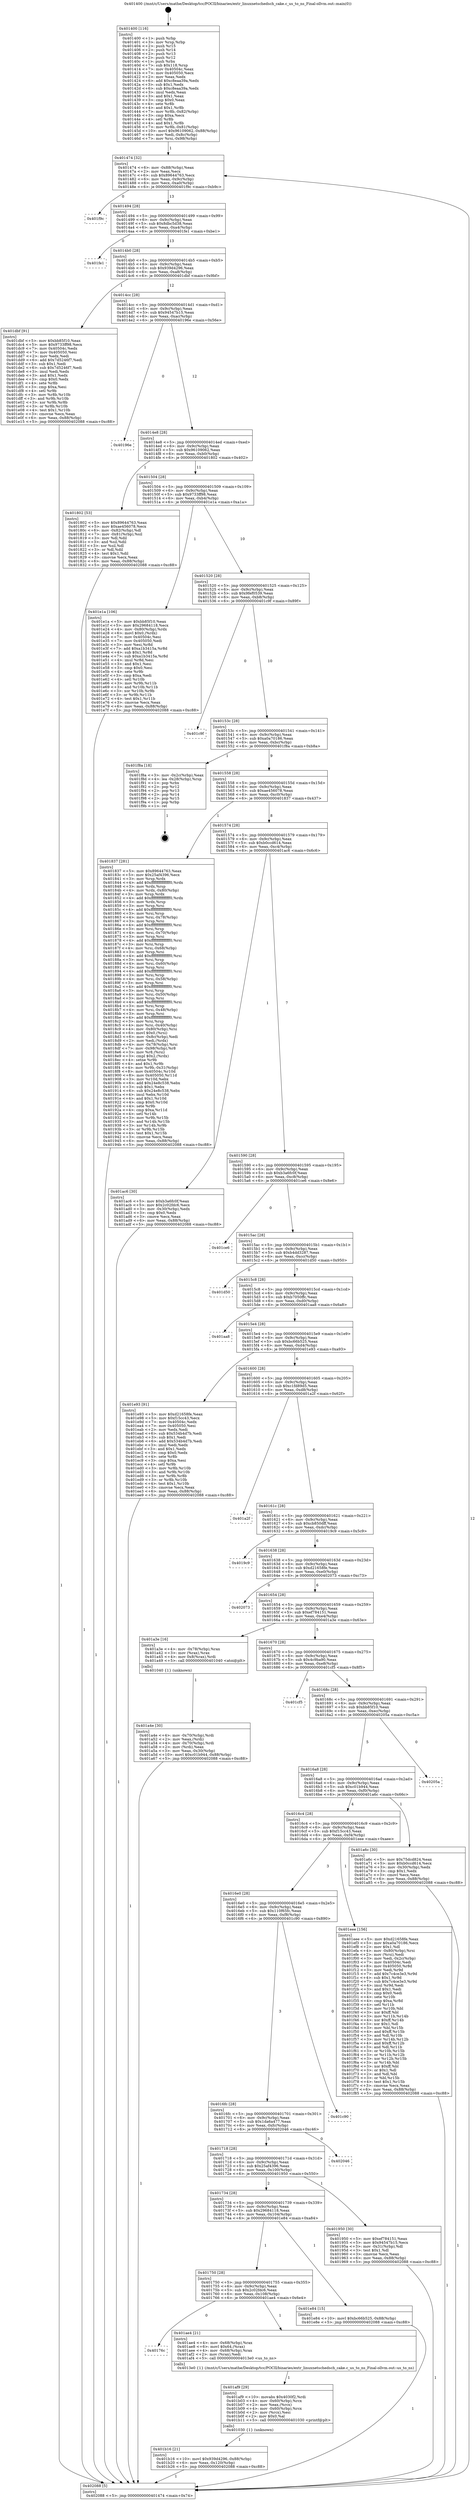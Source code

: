 digraph "0x401400" {
  label = "0x401400 (/mnt/c/Users/mathe/Desktop/tcc/POCII/binaries/extr_linuxnetschedsch_cake.c_us_to_ns_Final-ollvm.out::main(0))"
  labelloc = "t"
  node[shape=record]

  Entry [label="",width=0.3,height=0.3,shape=circle,fillcolor=black,style=filled]
  "0x401474" [label="{
     0x401474 [32]\l
     | [instrs]\l
     &nbsp;&nbsp;0x401474 \<+6\>: mov -0x88(%rbp),%eax\l
     &nbsp;&nbsp;0x40147a \<+2\>: mov %eax,%ecx\l
     &nbsp;&nbsp;0x40147c \<+6\>: sub $0x89644763,%ecx\l
     &nbsp;&nbsp;0x401482 \<+6\>: mov %eax,-0x9c(%rbp)\l
     &nbsp;&nbsp;0x401488 \<+6\>: mov %ecx,-0xa0(%rbp)\l
     &nbsp;&nbsp;0x40148e \<+6\>: je 0000000000401f9c \<main+0xb9c\>\l
  }"]
  "0x401f9c" [label="{
     0x401f9c\l
  }", style=dashed]
  "0x401494" [label="{
     0x401494 [28]\l
     | [instrs]\l
     &nbsp;&nbsp;0x401494 \<+5\>: jmp 0000000000401499 \<main+0x99\>\l
     &nbsp;&nbsp;0x401499 \<+6\>: mov -0x9c(%rbp),%eax\l
     &nbsp;&nbsp;0x40149f \<+5\>: sub $0x8dbc5d38,%eax\l
     &nbsp;&nbsp;0x4014a4 \<+6\>: mov %eax,-0xa4(%rbp)\l
     &nbsp;&nbsp;0x4014aa \<+6\>: je 0000000000401fe1 \<main+0xbe1\>\l
  }"]
  Exit [label="",width=0.3,height=0.3,shape=circle,fillcolor=black,style=filled,peripheries=2]
  "0x401fe1" [label="{
     0x401fe1\l
  }", style=dashed]
  "0x4014b0" [label="{
     0x4014b0 [28]\l
     | [instrs]\l
     &nbsp;&nbsp;0x4014b0 \<+5\>: jmp 00000000004014b5 \<main+0xb5\>\l
     &nbsp;&nbsp;0x4014b5 \<+6\>: mov -0x9c(%rbp),%eax\l
     &nbsp;&nbsp;0x4014bb \<+5\>: sub $0x939d4296,%eax\l
     &nbsp;&nbsp;0x4014c0 \<+6\>: mov %eax,-0xa8(%rbp)\l
     &nbsp;&nbsp;0x4014c6 \<+6\>: je 0000000000401dbf \<main+0x9bf\>\l
  }"]
  "0x401b16" [label="{
     0x401b16 [21]\l
     | [instrs]\l
     &nbsp;&nbsp;0x401b16 \<+10\>: movl $0x939d4296,-0x88(%rbp)\l
     &nbsp;&nbsp;0x401b20 \<+6\>: mov %eax,-0x120(%rbp)\l
     &nbsp;&nbsp;0x401b26 \<+5\>: jmp 0000000000402088 \<main+0xc88\>\l
  }"]
  "0x401dbf" [label="{
     0x401dbf [91]\l
     | [instrs]\l
     &nbsp;&nbsp;0x401dbf \<+5\>: mov $0xbb85f10,%eax\l
     &nbsp;&nbsp;0x401dc4 \<+5\>: mov $0x9733ff98,%ecx\l
     &nbsp;&nbsp;0x401dc9 \<+7\>: mov 0x40504c,%edx\l
     &nbsp;&nbsp;0x401dd0 \<+7\>: mov 0x405050,%esi\l
     &nbsp;&nbsp;0x401dd7 \<+2\>: mov %edx,%edi\l
     &nbsp;&nbsp;0x401dd9 \<+6\>: add $0x7d5246f7,%edi\l
     &nbsp;&nbsp;0x401ddf \<+3\>: sub $0x1,%edi\l
     &nbsp;&nbsp;0x401de2 \<+6\>: sub $0x7d5246f7,%edi\l
     &nbsp;&nbsp;0x401de8 \<+3\>: imul %edi,%edx\l
     &nbsp;&nbsp;0x401deb \<+3\>: and $0x1,%edx\l
     &nbsp;&nbsp;0x401dee \<+3\>: cmp $0x0,%edx\l
     &nbsp;&nbsp;0x401df1 \<+4\>: sete %r8b\l
     &nbsp;&nbsp;0x401df5 \<+3\>: cmp $0xa,%esi\l
     &nbsp;&nbsp;0x401df8 \<+4\>: setl %r9b\l
     &nbsp;&nbsp;0x401dfc \<+3\>: mov %r8b,%r10b\l
     &nbsp;&nbsp;0x401dff \<+3\>: and %r9b,%r10b\l
     &nbsp;&nbsp;0x401e02 \<+3\>: xor %r9b,%r8b\l
     &nbsp;&nbsp;0x401e05 \<+3\>: or %r8b,%r10b\l
     &nbsp;&nbsp;0x401e08 \<+4\>: test $0x1,%r10b\l
     &nbsp;&nbsp;0x401e0c \<+3\>: cmovne %ecx,%eax\l
     &nbsp;&nbsp;0x401e0f \<+6\>: mov %eax,-0x88(%rbp)\l
     &nbsp;&nbsp;0x401e15 \<+5\>: jmp 0000000000402088 \<main+0xc88\>\l
  }"]
  "0x4014cc" [label="{
     0x4014cc [28]\l
     | [instrs]\l
     &nbsp;&nbsp;0x4014cc \<+5\>: jmp 00000000004014d1 \<main+0xd1\>\l
     &nbsp;&nbsp;0x4014d1 \<+6\>: mov -0x9c(%rbp),%eax\l
     &nbsp;&nbsp;0x4014d7 \<+5\>: sub $0x94547b15,%eax\l
     &nbsp;&nbsp;0x4014dc \<+6\>: mov %eax,-0xac(%rbp)\l
     &nbsp;&nbsp;0x4014e2 \<+6\>: je 000000000040196e \<main+0x56e\>\l
  }"]
  "0x401af9" [label="{
     0x401af9 [29]\l
     | [instrs]\l
     &nbsp;&nbsp;0x401af9 \<+10\>: movabs $0x4030f2,%rdi\l
     &nbsp;&nbsp;0x401b03 \<+4\>: mov -0x60(%rbp),%rcx\l
     &nbsp;&nbsp;0x401b07 \<+2\>: mov %eax,(%rcx)\l
     &nbsp;&nbsp;0x401b09 \<+4\>: mov -0x60(%rbp),%rcx\l
     &nbsp;&nbsp;0x401b0d \<+2\>: mov (%rcx),%esi\l
     &nbsp;&nbsp;0x401b0f \<+2\>: mov $0x0,%al\l
     &nbsp;&nbsp;0x401b11 \<+5\>: call 0000000000401030 \<printf@plt\>\l
     | [calls]\l
     &nbsp;&nbsp;0x401030 \{1\} (unknown)\l
  }"]
  "0x40196e" [label="{
     0x40196e\l
  }", style=dashed]
  "0x4014e8" [label="{
     0x4014e8 [28]\l
     | [instrs]\l
     &nbsp;&nbsp;0x4014e8 \<+5\>: jmp 00000000004014ed \<main+0xed\>\l
     &nbsp;&nbsp;0x4014ed \<+6\>: mov -0x9c(%rbp),%eax\l
     &nbsp;&nbsp;0x4014f3 \<+5\>: sub $0x96109062,%eax\l
     &nbsp;&nbsp;0x4014f8 \<+6\>: mov %eax,-0xb0(%rbp)\l
     &nbsp;&nbsp;0x4014fe \<+6\>: je 0000000000401802 \<main+0x402\>\l
  }"]
  "0x40176c" [label="{
     0x40176c\l
  }", style=dashed]
  "0x401802" [label="{
     0x401802 [53]\l
     | [instrs]\l
     &nbsp;&nbsp;0x401802 \<+5\>: mov $0x89644763,%eax\l
     &nbsp;&nbsp;0x401807 \<+5\>: mov $0xae456078,%ecx\l
     &nbsp;&nbsp;0x40180c \<+6\>: mov -0x82(%rbp),%dl\l
     &nbsp;&nbsp;0x401812 \<+7\>: mov -0x81(%rbp),%sil\l
     &nbsp;&nbsp;0x401819 \<+3\>: mov %dl,%dil\l
     &nbsp;&nbsp;0x40181c \<+3\>: and %sil,%dil\l
     &nbsp;&nbsp;0x40181f \<+3\>: xor %sil,%dl\l
     &nbsp;&nbsp;0x401822 \<+3\>: or %dl,%dil\l
     &nbsp;&nbsp;0x401825 \<+4\>: test $0x1,%dil\l
     &nbsp;&nbsp;0x401829 \<+3\>: cmovne %ecx,%eax\l
     &nbsp;&nbsp;0x40182c \<+6\>: mov %eax,-0x88(%rbp)\l
     &nbsp;&nbsp;0x401832 \<+5\>: jmp 0000000000402088 \<main+0xc88\>\l
  }"]
  "0x401504" [label="{
     0x401504 [28]\l
     | [instrs]\l
     &nbsp;&nbsp;0x401504 \<+5\>: jmp 0000000000401509 \<main+0x109\>\l
     &nbsp;&nbsp;0x401509 \<+6\>: mov -0x9c(%rbp),%eax\l
     &nbsp;&nbsp;0x40150f \<+5\>: sub $0x9733ff98,%eax\l
     &nbsp;&nbsp;0x401514 \<+6\>: mov %eax,-0xb4(%rbp)\l
     &nbsp;&nbsp;0x40151a \<+6\>: je 0000000000401e1a \<main+0xa1a\>\l
  }"]
  "0x402088" [label="{
     0x402088 [5]\l
     | [instrs]\l
     &nbsp;&nbsp;0x402088 \<+5\>: jmp 0000000000401474 \<main+0x74\>\l
  }"]
  "0x401400" [label="{
     0x401400 [116]\l
     | [instrs]\l
     &nbsp;&nbsp;0x401400 \<+1\>: push %rbp\l
     &nbsp;&nbsp;0x401401 \<+3\>: mov %rsp,%rbp\l
     &nbsp;&nbsp;0x401404 \<+2\>: push %r15\l
     &nbsp;&nbsp;0x401406 \<+2\>: push %r14\l
     &nbsp;&nbsp;0x401408 \<+2\>: push %r13\l
     &nbsp;&nbsp;0x40140a \<+2\>: push %r12\l
     &nbsp;&nbsp;0x40140c \<+1\>: push %rbx\l
     &nbsp;&nbsp;0x40140d \<+7\>: sub $0x118,%rsp\l
     &nbsp;&nbsp;0x401414 \<+7\>: mov 0x40504c,%eax\l
     &nbsp;&nbsp;0x40141b \<+7\>: mov 0x405050,%ecx\l
     &nbsp;&nbsp;0x401422 \<+2\>: mov %eax,%edx\l
     &nbsp;&nbsp;0x401424 \<+6\>: add $0xc8eaa39a,%edx\l
     &nbsp;&nbsp;0x40142a \<+3\>: sub $0x1,%edx\l
     &nbsp;&nbsp;0x40142d \<+6\>: sub $0xc8eaa39a,%edx\l
     &nbsp;&nbsp;0x401433 \<+3\>: imul %edx,%eax\l
     &nbsp;&nbsp;0x401436 \<+3\>: and $0x1,%eax\l
     &nbsp;&nbsp;0x401439 \<+3\>: cmp $0x0,%eax\l
     &nbsp;&nbsp;0x40143c \<+4\>: sete %r8b\l
     &nbsp;&nbsp;0x401440 \<+4\>: and $0x1,%r8b\l
     &nbsp;&nbsp;0x401444 \<+7\>: mov %r8b,-0x82(%rbp)\l
     &nbsp;&nbsp;0x40144b \<+3\>: cmp $0xa,%ecx\l
     &nbsp;&nbsp;0x40144e \<+4\>: setl %r8b\l
     &nbsp;&nbsp;0x401452 \<+4\>: and $0x1,%r8b\l
     &nbsp;&nbsp;0x401456 \<+7\>: mov %r8b,-0x81(%rbp)\l
     &nbsp;&nbsp;0x40145d \<+10\>: movl $0x96109062,-0x88(%rbp)\l
     &nbsp;&nbsp;0x401467 \<+6\>: mov %edi,-0x8c(%rbp)\l
     &nbsp;&nbsp;0x40146d \<+7\>: mov %rsi,-0x98(%rbp)\l
  }"]
  "0x401ae4" [label="{
     0x401ae4 [21]\l
     | [instrs]\l
     &nbsp;&nbsp;0x401ae4 \<+4\>: mov -0x68(%rbp),%rax\l
     &nbsp;&nbsp;0x401ae8 \<+6\>: movl $0x64,(%rax)\l
     &nbsp;&nbsp;0x401aee \<+4\>: mov -0x68(%rbp),%rax\l
     &nbsp;&nbsp;0x401af2 \<+2\>: mov (%rax),%edi\l
     &nbsp;&nbsp;0x401af4 \<+5\>: call 00000000004013e0 \<us_to_ns\>\l
     | [calls]\l
     &nbsp;&nbsp;0x4013e0 \{1\} (/mnt/c/Users/mathe/Desktop/tcc/POCII/binaries/extr_linuxnetschedsch_cake.c_us_to_ns_Final-ollvm.out::us_to_ns)\l
  }"]
  "0x401e1a" [label="{
     0x401e1a [106]\l
     | [instrs]\l
     &nbsp;&nbsp;0x401e1a \<+5\>: mov $0xbb85f10,%eax\l
     &nbsp;&nbsp;0x401e1f \<+5\>: mov $0x29684118,%ecx\l
     &nbsp;&nbsp;0x401e24 \<+4\>: mov -0x80(%rbp),%rdx\l
     &nbsp;&nbsp;0x401e28 \<+6\>: movl $0x0,(%rdx)\l
     &nbsp;&nbsp;0x401e2e \<+7\>: mov 0x40504c,%esi\l
     &nbsp;&nbsp;0x401e35 \<+7\>: mov 0x405050,%edi\l
     &nbsp;&nbsp;0x401e3c \<+3\>: mov %esi,%r8d\l
     &nbsp;&nbsp;0x401e3f \<+7\>: add $0xa1b3415a,%r8d\l
     &nbsp;&nbsp;0x401e46 \<+4\>: sub $0x1,%r8d\l
     &nbsp;&nbsp;0x401e4a \<+7\>: sub $0xa1b3415a,%r8d\l
     &nbsp;&nbsp;0x401e51 \<+4\>: imul %r8d,%esi\l
     &nbsp;&nbsp;0x401e55 \<+3\>: and $0x1,%esi\l
     &nbsp;&nbsp;0x401e58 \<+3\>: cmp $0x0,%esi\l
     &nbsp;&nbsp;0x401e5b \<+4\>: sete %r9b\l
     &nbsp;&nbsp;0x401e5f \<+3\>: cmp $0xa,%edi\l
     &nbsp;&nbsp;0x401e62 \<+4\>: setl %r10b\l
     &nbsp;&nbsp;0x401e66 \<+3\>: mov %r9b,%r11b\l
     &nbsp;&nbsp;0x401e69 \<+3\>: and %r10b,%r11b\l
     &nbsp;&nbsp;0x401e6c \<+3\>: xor %r10b,%r9b\l
     &nbsp;&nbsp;0x401e6f \<+3\>: or %r9b,%r11b\l
     &nbsp;&nbsp;0x401e72 \<+4\>: test $0x1,%r11b\l
     &nbsp;&nbsp;0x401e76 \<+3\>: cmovne %ecx,%eax\l
     &nbsp;&nbsp;0x401e79 \<+6\>: mov %eax,-0x88(%rbp)\l
     &nbsp;&nbsp;0x401e7f \<+5\>: jmp 0000000000402088 \<main+0xc88\>\l
  }"]
  "0x401520" [label="{
     0x401520 [28]\l
     | [instrs]\l
     &nbsp;&nbsp;0x401520 \<+5\>: jmp 0000000000401525 \<main+0x125\>\l
     &nbsp;&nbsp;0x401525 \<+6\>: mov -0x9c(%rbp),%eax\l
     &nbsp;&nbsp;0x40152b \<+5\>: sub $0x9fef0539,%eax\l
     &nbsp;&nbsp;0x401530 \<+6\>: mov %eax,-0xb8(%rbp)\l
     &nbsp;&nbsp;0x401536 \<+6\>: je 0000000000401c9f \<main+0x89f\>\l
  }"]
  "0x401750" [label="{
     0x401750 [28]\l
     | [instrs]\l
     &nbsp;&nbsp;0x401750 \<+5\>: jmp 0000000000401755 \<main+0x355\>\l
     &nbsp;&nbsp;0x401755 \<+6\>: mov -0x9c(%rbp),%eax\l
     &nbsp;&nbsp;0x40175b \<+5\>: sub $0x2c02fdc6,%eax\l
     &nbsp;&nbsp;0x401760 \<+6\>: mov %eax,-0x108(%rbp)\l
     &nbsp;&nbsp;0x401766 \<+6\>: je 0000000000401ae4 \<main+0x6e4\>\l
  }"]
  "0x401c9f" [label="{
     0x401c9f\l
  }", style=dashed]
  "0x40153c" [label="{
     0x40153c [28]\l
     | [instrs]\l
     &nbsp;&nbsp;0x40153c \<+5\>: jmp 0000000000401541 \<main+0x141\>\l
     &nbsp;&nbsp;0x401541 \<+6\>: mov -0x9c(%rbp),%eax\l
     &nbsp;&nbsp;0x401547 \<+5\>: sub $0xa0a70186,%eax\l
     &nbsp;&nbsp;0x40154c \<+6\>: mov %eax,-0xbc(%rbp)\l
     &nbsp;&nbsp;0x401552 \<+6\>: je 0000000000401f8a \<main+0xb8a\>\l
  }"]
  "0x401e84" [label="{
     0x401e84 [15]\l
     | [instrs]\l
     &nbsp;&nbsp;0x401e84 \<+10\>: movl $0xbc66b525,-0x88(%rbp)\l
     &nbsp;&nbsp;0x401e8e \<+5\>: jmp 0000000000402088 \<main+0xc88\>\l
  }"]
  "0x401f8a" [label="{
     0x401f8a [18]\l
     | [instrs]\l
     &nbsp;&nbsp;0x401f8a \<+3\>: mov -0x2c(%rbp),%eax\l
     &nbsp;&nbsp;0x401f8d \<+4\>: lea -0x28(%rbp),%rsp\l
     &nbsp;&nbsp;0x401f91 \<+1\>: pop %rbx\l
     &nbsp;&nbsp;0x401f92 \<+2\>: pop %r12\l
     &nbsp;&nbsp;0x401f94 \<+2\>: pop %r13\l
     &nbsp;&nbsp;0x401f96 \<+2\>: pop %r14\l
     &nbsp;&nbsp;0x401f98 \<+2\>: pop %r15\l
     &nbsp;&nbsp;0x401f9a \<+1\>: pop %rbp\l
     &nbsp;&nbsp;0x401f9b \<+1\>: ret\l
  }"]
  "0x401558" [label="{
     0x401558 [28]\l
     | [instrs]\l
     &nbsp;&nbsp;0x401558 \<+5\>: jmp 000000000040155d \<main+0x15d\>\l
     &nbsp;&nbsp;0x40155d \<+6\>: mov -0x9c(%rbp),%eax\l
     &nbsp;&nbsp;0x401563 \<+5\>: sub $0xae456078,%eax\l
     &nbsp;&nbsp;0x401568 \<+6\>: mov %eax,-0xc0(%rbp)\l
     &nbsp;&nbsp;0x40156e \<+6\>: je 0000000000401837 \<main+0x437\>\l
  }"]
  "0x401a4e" [label="{
     0x401a4e [30]\l
     | [instrs]\l
     &nbsp;&nbsp;0x401a4e \<+4\>: mov -0x70(%rbp),%rdi\l
     &nbsp;&nbsp;0x401a52 \<+2\>: mov %eax,(%rdi)\l
     &nbsp;&nbsp;0x401a54 \<+4\>: mov -0x70(%rbp),%rdi\l
     &nbsp;&nbsp;0x401a58 \<+2\>: mov (%rdi),%eax\l
     &nbsp;&nbsp;0x401a5a \<+3\>: mov %eax,-0x30(%rbp)\l
     &nbsp;&nbsp;0x401a5d \<+10\>: movl $0xc01b944,-0x88(%rbp)\l
     &nbsp;&nbsp;0x401a67 \<+5\>: jmp 0000000000402088 \<main+0xc88\>\l
  }"]
  "0x401837" [label="{
     0x401837 [281]\l
     | [instrs]\l
     &nbsp;&nbsp;0x401837 \<+5\>: mov $0x89644763,%eax\l
     &nbsp;&nbsp;0x40183c \<+5\>: mov $0x25af4396,%ecx\l
     &nbsp;&nbsp;0x401841 \<+3\>: mov %rsp,%rdx\l
     &nbsp;&nbsp;0x401844 \<+4\>: add $0xfffffffffffffff0,%rdx\l
     &nbsp;&nbsp;0x401848 \<+3\>: mov %rdx,%rsp\l
     &nbsp;&nbsp;0x40184b \<+4\>: mov %rdx,-0x80(%rbp)\l
     &nbsp;&nbsp;0x40184f \<+3\>: mov %rsp,%rdx\l
     &nbsp;&nbsp;0x401852 \<+4\>: add $0xfffffffffffffff0,%rdx\l
     &nbsp;&nbsp;0x401856 \<+3\>: mov %rdx,%rsp\l
     &nbsp;&nbsp;0x401859 \<+3\>: mov %rsp,%rsi\l
     &nbsp;&nbsp;0x40185c \<+4\>: add $0xfffffffffffffff0,%rsi\l
     &nbsp;&nbsp;0x401860 \<+3\>: mov %rsi,%rsp\l
     &nbsp;&nbsp;0x401863 \<+4\>: mov %rsi,-0x78(%rbp)\l
     &nbsp;&nbsp;0x401867 \<+3\>: mov %rsp,%rsi\l
     &nbsp;&nbsp;0x40186a \<+4\>: add $0xfffffffffffffff0,%rsi\l
     &nbsp;&nbsp;0x40186e \<+3\>: mov %rsi,%rsp\l
     &nbsp;&nbsp;0x401871 \<+4\>: mov %rsi,-0x70(%rbp)\l
     &nbsp;&nbsp;0x401875 \<+3\>: mov %rsp,%rsi\l
     &nbsp;&nbsp;0x401878 \<+4\>: add $0xfffffffffffffff0,%rsi\l
     &nbsp;&nbsp;0x40187c \<+3\>: mov %rsi,%rsp\l
     &nbsp;&nbsp;0x40187f \<+4\>: mov %rsi,-0x68(%rbp)\l
     &nbsp;&nbsp;0x401883 \<+3\>: mov %rsp,%rsi\l
     &nbsp;&nbsp;0x401886 \<+4\>: add $0xfffffffffffffff0,%rsi\l
     &nbsp;&nbsp;0x40188a \<+3\>: mov %rsi,%rsp\l
     &nbsp;&nbsp;0x40188d \<+4\>: mov %rsi,-0x60(%rbp)\l
     &nbsp;&nbsp;0x401891 \<+3\>: mov %rsp,%rsi\l
     &nbsp;&nbsp;0x401894 \<+4\>: add $0xfffffffffffffff0,%rsi\l
     &nbsp;&nbsp;0x401898 \<+3\>: mov %rsi,%rsp\l
     &nbsp;&nbsp;0x40189b \<+4\>: mov %rsi,-0x58(%rbp)\l
     &nbsp;&nbsp;0x40189f \<+3\>: mov %rsp,%rsi\l
     &nbsp;&nbsp;0x4018a2 \<+4\>: add $0xfffffffffffffff0,%rsi\l
     &nbsp;&nbsp;0x4018a6 \<+3\>: mov %rsi,%rsp\l
     &nbsp;&nbsp;0x4018a9 \<+4\>: mov %rsi,-0x50(%rbp)\l
     &nbsp;&nbsp;0x4018ad \<+3\>: mov %rsp,%rsi\l
     &nbsp;&nbsp;0x4018b0 \<+4\>: add $0xfffffffffffffff0,%rsi\l
     &nbsp;&nbsp;0x4018b4 \<+3\>: mov %rsi,%rsp\l
     &nbsp;&nbsp;0x4018b7 \<+4\>: mov %rsi,-0x48(%rbp)\l
     &nbsp;&nbsp;0x4018bb \<+3\>: mov %rsp,%rsi\l
     &nbsp;&nbsp;0x4018be \<+4\>: add $0xfffffffffffffff0,%rsi\l
     &nbsp;&nbsp;0x4018c2 \<+3\>: mov %rsi,%rsp\l
     &nbsp;&nbsp;0x4018c5 \<+4\>: mov %rsi,-0x40(%rbp)\l
     &nbsp;&nbsp;0x4018c9 \<+4\>: mov -0x80(%rbp),%rsi\l
     &nbsp;&nbsp;0x4018cd \<+6\>: movl $0x0,(%rsi)\l
     &nbsp;&nbsp;0x4018d3 \<+6\>: mov -0x8c(%rbp),%edi\l
     &nbsp;&nbsp;0x4018d9 \<+2\>: mov %edi,(%rdx)\l
     &nbsp;&nbsp;0x4018db \<+4\>: mov -0x78(%rbp),%rsi\l
     &nbsp;&nbsp;0x4018df \<+7\>: mov -0x98(%rbp),%r8\l
     &nbsp;&nbsp;0x4018e6 \<+3\>: mov %r8,(%rsi)\l
     &nbsp;&nbsp;0x4018e9 \<+3\>: cmpl $0x2,(%rdx)\l
     &nbsp;&nbsp;0x4018ec \<+4\>: setne %r9b\l
     &nbsp;&nbsp;0x4018f0 \<+4\>: and $0x1,%r9b\l
     &nbsp;&nbsp;0x4018f4 \<+4\>: mov %r9b,-0x31(%rbp)\l
     &nbsp;&nbsp;0x4018f8 \<+8\>: mov 0x40504c,%r10d\l
     &nbsp;&nbsp;0x401900 \<+8\>: mov 0x405050,%r11d\l
     &nbsp;&nbsp;0x401908 \<+3\>: mov %r10d,%ebx\l
     &nbsp;&nbsp;0x40190b \<+6\>: add $0x24e8c538,%ebx\l
     &nbsp;&nbsp;0x401911 \<+3\>: sub $0x1,%ebx\l
     &nbsp;&nbsp;0x401914 \<+6\>: sub $0x24e8c538,%ebx\l
     &nbsp;&nbsp;0x40191a \<+4\>: imul %ebx,%r10d\l
     &nbsp;&nbsp;0x40191e \<+4\>: and $0x1,%r10d\l
     &nbsp;&nbsp;0x401922 \<+4\>: cmp $0x0,%r10d\l
     &nbsp;&nbsp;0x401926 \<+4\>: sete %r9b\l
     &nbsp;&nbsp;0x40192a \<+4\>: cmp $0xa,%r11d\l
     &nbsp;&nbsp;0x40192e \<+4\>: setl %r14b\l
     &nbsp;&nbsp;0x401932 \<+3\>: mov %r9b,%r15b\l
     &nbsp;&nbsp;0x401935 \<+3\>: and %r14b,%r15b\l
     &nbsp;&nbsp;0x401938 \<+3\>: xor %r14b,%r9b\l
     &nbsp;&nbsp;0x40193b \<+3\>: or %r9b,%r15b\l
     &nbsp;&nbsp;0x40193e \<+4\>: test $0x1,%r15b\l
     &nbsp;&nbsp;0x401942 \<+3\>: cmovne %ecx,%eax\l
     &nbsp;&nbsp;0x401945 \<+6\>: mov %eax,-0x88(%rbp)\l
     &nbsp;&nbsp;0x40194b \<+5\>: jmp 0000000000402088 \<main+0xc88\>\l
  }"]
  "0x401574" [label="{
     0x401574 [28]\l
     | [instrs]\l
     &nbsp;&nbsp;0x401574 \<+5\>: jmp 0000000000401579 \<main+0x179\>\l
     &nbsp;&nbsp;0x401579 \<+6\>: mov -0x9c(%rbp),%eax\l
     &nbsp;&nbsp;0x40157f \<+5\>: sub $0xb0ccd614,%eax\l
     &nbsp;&nbsp;0x401584 \<+6\>: mov %eax,-0xc4(%rbp)\l
     &nbsp;&nbsp;0x40158a \<+6\>: je 0000000000401ac6 \<main+0x6c6\>\l
  }"]
  "0x401734" [label="{
     0x401734 [28]\l
     | [instrs]\l
     &nbsp;&nbsp;0x401734 \<+5\>: jmp 0000000000401739 \<main+0x339\>\l
     &nbsp;&nbsp;0x401739 \<+6\>: mov -0x9c(%rbp),%eax\l
     &nbsp;&nbsp;0x40173f \<+5\>: sub $0x29684118,%eax\l
     &nbsp;&nbsp;0x401744 \<+6\>: mov %eax,-0x104(%rbp)\l
     &nbsp;&nbsp;0x40174a \<+6\>: je 0000000000401e84 \<main+0xa84\>\l
  }"]
  "0x401950" [label="{
     0x401950 [30]\l
     | [instrs]\l
     &nbsp;&nbsp;0x401950 \<+5\>: mov $0xef784151,%eax\l
     &nbsp;&nbsp;0x401955 \<+5\>: mov $0x94547b15,%ecx\l
     &nbsp;&nbsp;0x40195a \<+3\>: mov -0x31(%rbp),%dl\l
     &nbsp;&nbsp;0x40195d \<+3\>: test $0x1,%dl\l
     &nbsp;&nbsp;0x401960 \<+3\>: cmovne %ecx,%eax\l
     &nbsp;&nbsp;0x401963 \<+6\>: mov %eax,-0x88(%rbp)\l
     &nbsp;&nbsp;0x401969 \<+5\>: jmp 0000000000402088 \<main+0xc88\>\l
  }"]
  "0x401ac6" [label="{
     0x401ac6 [30]\l
     | [instrs]\l
     &nbsp;&nbsp;0x401ac6 \<+5\>: mov $0xb3a6fc0f,%eax\l
     &nbsp;&nbsp;0x401acb \<+5\>: mov $0x2c02fdc6,%ecx\l
     &nbsp;&nbsp;0x401ad0 \<+3\>: mov -0x30(%rbp),%edx\l
     &nbsp;&nbsp;0x401ad3 \<+3\>: cmp $0x0,%edx\l
     &nbsp;&nbsp;0x401ad6 \<+3\>: cmove %ecx,%eax\l
     &nbsp;&nbsp;0x401ad9 \<+6\>: mov %eax,-0x88(%rbp)\l
     &nbsp;&nbsp;0x401adf \<+5\>: jmp 0000000000402088 \<main+0xc88\>\l
  }"]
  "0x401590" [label="{
     0x401590 [28]\l
     | [instrs]\l
     &nbsp;&nbsp;0x401590 \<+5\>: jmp 0000000000401595 \<main+0x195\>\l
     &nbsp;&nbsp;0x401595 \<+6\>: mov -0x9c(%rbp),%eax\l
     &nbsp;&nbsp;0x40159b \<+5\>: sub $0xb3a6fc0f,%eax\l
     &nbsp;&nbsp;0x4015a0 \<+6\>: mov %eax,-0xc8(%rbp)\l
     &nbsp;&nbsp;0x4015a6 \<+6\>: je 0000000000401ce6 \<main+0x8e6\>\l
  }"]
  "0x401718" [label="{
     0x401718 [28]\l
     | [instrs]\l
     &nbsp;&nbsp;0x401718 \<+5\>: jmp 000000000040171d \<main+0x31d\>\l
     &nbsp;&nbsp;0x40171d \<+6\>: mov -0x9c(%rbp),%eax\l
     &nbsp;&nbsp;0x401723 \<+5\>: sub $0x25af4396,%eax\l
     &nbsp;&nbsp;0x401728 \<+6\>: mov %eax,-0x100(%rbp)\l
     &nbsp;&nbsp;0x40172e \<+6\>: je 0000000000401950 \<main+0x550\>\l
  }"]
  "0x401ce6" [label="{
     0x401ce6\l
  }", style=dashed]
  "0x4015ac" [label="{
     0x4015ac [28]\l
     | [instrs]\l
     &nbsp;&nbsp;0x4015ac \<+5\>: jmp 00000000004015b1 \<main+0x1b1\>\l
     &nbsp;&nbsp;0x4015b1 \<+6\>: mov -0x9c(%rbp),%eax\l
     &nbsp;&nbsp;0x4015b7 \<+5\>: sub $0xb4dd3287,%eax\l
     &nbsp;&nbsp;0x4015bc \<+6\>: mov %eax,-0xcc(%rbp)\l
     &nbsp;&nbsp;0x4015c2 \<+6\>: je 0000000000401d50 \<main+0x950\>\l
  }"]
  "0x402046" [label="{
     0x402046\l
  }", style=dashed]
  "0x401d50" [label="{
     0x401d50\l
  }", style=dashed]
  "0x4015c8" [label="{
     0x4015c8 [28]\l
     | [instrs]\l
     &nbsp;&nbsp;0x4015c8 \<+5\>: jmp 00000000004015cd \<main+0x1cd\>\l
     &nbsp;&nbsp;0x4015cd \<+6\>: mov -0x9c(%rbp),%eax\l
     &nbsp;&nbsp;0x4015d3 \<+5\>: sub $0xb7050ffc,%eax\l
     &nbsp;&nbsp;0x4015d8 \<+6\>: mov %eax,-0xd0(%rbp)\l
     &nbsp;&nbsp;0x4015de \<+6\>: je 0000000000401aa8 \<main+0x6a8\>\l
  }"]
  "0x4016fc" [label="{
     0x4016fc [28]\l
     | [instrs]\l
     &nbsp;&nbsp;0x4016fc \<+5\>: jmp 0000000000401701 \<main+0x301\>\l
     &nbsp;&nbsp;0x401701 \<+6\>: mov -0x9c(%rbp),%eax\l
     &nbsp;&nbsp;0x401707 \<+5\>: sub $0x1da6a477,%eax\l
     &nbsp;&nbsp;0x40170c \<+6\>: mov %eax,-0xfc(%rbp)\l
     &nbsp;&nbsp;0x401712 \<+6\>: je 0000000000402046 \<main+0xc46\>\l
  }"]
  "0x401aa8" [label="{
     0x401aa8\l
  }", style=dashed]
  "0x4015e4" [label="{
     0x4015e4 [28]\l
     | [instrs]\l
     &nbsp;&nbsp;0x4015e4 \<+5\>: jmp 00000000004015e9 \<main+0x1e9\>\l
     &nbsp;&nbsp;0x4015e9 \<+6\>: mov -0x9c(%rbp),%eax\l
     &nbsp;&nbsp;0x4015ef \<+5\>: sub $0xbc66b525,%eax\l
     &nbsp;&nbsp;0x4015f4 \<+6\>: mov %eax,-0xd4(%rbp)\l
     &nbsp;&nbsp;0x4015fa \<+6\>: je 0000000000401e93 \<main+0xa93\>\l
  }"]
  "0x401c90" [label="{
     0x401c90\l
  }", style=dashed]
  "0x401e93" [label="{
     0x401e93 [91]\l
     | [instrs]\l
     &nbsp;&nbsp;0x401e93 \<+5\>: mov $0xd21658fe,%eax\l
     &nbsp;&nbsp;0x401e98 \<+5\>: mov $0xf15cc43,%ecx\l
     &nbsp;&nbsp;0x401e9d \<+7\>: mov 0x40504c,%edx\l
     &nbsp;&nbsp;0x401ea4 \<+7\>: mov 0x405050,%esi\l
     &nbsp;&nbsp;0x401eab \<+2\>: mov %edx,%edi\l
     &nbsp;&nbsp;0x401ead \<+6\>: sub $0x534b4d7b,%edi\l
     &nbsp;&nbsp;0x401eb3 \<+3\>: sub $0x1,%edi\l
     &nbsp;&nbsp;0x401eb6 \<+6\>: add $0x534b4d7b,%edi\l
     &nbsp;&nbsp;0x401ebc \<+3\>: imul %edi,%edx\l
     &nbsp;&nbsp;0x401ebf \<+3\>: and $0x1,%edx\l
     &nbsp;&nbsp;0x401ec2 \<+3\>: cmp $0x0,%edx\l
     &nbsp;&nbsp;0x401ec5 \<+4\>: sete %r8b\l
     &nbsp;&nbsp;0x401ec9 \<+3\>: cmp $0xa,%esi\l
     &nbsp;&nbsp;0x401ecc \<+4\>: setl %r9b\l
     &nbsp;&nbsp;0x401ed0 \<+3\>: mov %r8b,%r10b\l
     &nbsp;&nbsp;0x401ed3 \<+3\>: and %r9b,%r10b\l
     &nbsp;&nbsp;0x401ed6 \<+3\>: xor %r9b,%r8b\l
     &nbsp;&nbsp;0x401ed9 \<+3\>: or %r8b,%r10b\l
     &nbsp;&nbsp;0x401edc \<+4\>: test $0x1,%r10b\l
     &nbsp;&nbsp;0x401ee0 \<+3\>: cmovne %ecx,%eax\l
     &nbsp;&nbsp;0x401ee3 \<+6\>: mov %eax,-0x88(%rbp)\l
     &nbsp;&nbsp;0x401ee9 \<+5\>: jmp 0000000000402088 \<main+0xc88\>\l
  }"]
  "0x401600" [label="{
     0x401600 [28]\l
     | [instrs]\l
     &nbsp;&nbsp;0x401600 \<+5\>: jmp 0000000000401605 \<main+0x205\>\l
     &nbsp;&nbsp;0x401605 \<+6\>: mov -0x9c(%rbp),%eax\l
     &nbsp;&nbsp;0x40160b \<+5\>: sub $0xc1fd89d5,%eax\l
     &nbsp;&nbsp;0x401610 \<+6\>: mov %eax,-0xd8(%rbp)\l
     &nbsp;&nbsp;0x401616 \<+6\>: je 0000000000401a2f \<main+0x62f\>\l
  }"]
  "0x4016e0" [label="{
     0x4016e0 [28]\l
     | [instrs]\l
     &nbsp;&nbsp;0x4016e0 \<+5\>: jmp 00000000004016e5 \<main+0x2e5\>\l
     &nbsp;&nbsp;0x4016e5 \<+6\>: mov -0x9c(%rbp),%eax\l
     &nbsp;&nbsp;0x4016eb \<+5\>: sub $0x110f65fc,%eax\l
     &nbsp;&nbsp;0x4016f0 \<+6\>: mov %eax,-0xf8(%rbp)\l
     &nbsp;&nbsp;0x4016f6 \<+6\>: je 0000000000401c90 \<main+0x890\>\l
  }"]
  "0x401a2f" [label="{
     0x401a2f\l
  }", style=dashed]
  "0x40161c" [label="{
     0x40161c [28]\l
     | [instrs]\l
     &nbsp;&nbsp;0x40161c \<+5\>: jmp 0000000000401621 \<main+0x221\>\l
     &nbsp;&nbsp;0x401621 \<+6\>: mov -0x9c(%rbp),%eax\l
     &nbsp;&nbsp;0x401627 \<+5\>: sub $0xcb850dff,%eax\l
     &nbsp;&nbsp;0x40162c \<+6\>: mov %eax,-0xdc(%rbp)\l
     &nbsp;&nbsp;0x401632 \<+6\>: je 00000000004019c9 \<main+0x5c9\>\l
  }"]
  "0x401eee" [label="{
     0x401eee [156]\l
     | [instrs]\l
     &nbsp;&nbsp;0x401eee \<+5\>: mov $0xd21658fe,%eax\l
     &nbsp;&nbsp;0x401ef3 \<+5\>: mov $0xa0a70186,%ecx\l
     &nbsp;&nbsp;0x401ef8 \<+2\>: mov $0x1,%dl\l
     &nbsp;&nbsp;0x401efa \<+4\>: mov -0x80(%rbp),%rsi\l
     &nbsp;&nbsp;0x401efe \<+2\>: mov (%rsi),%edi\l
     &nbsp;&nbsp;0x401f00 \<+3\>: mov %edi,-0x2c(%rbp)\l
     &nbsp;&nbsp;0x401f03 \<+7\>: mov 0x40504c,%edi\l
     &nbsp;&nbsp;0x401f0a \<+8\>: mov 0x405050,%r8d\l
     &nbsp;&nbsp;0x401f12 \<+3\>: mov %edi,%r9d\l
     &nbsp;&nbsp;0x401f15 \<+7\>: add $0x7c4ce3e3,%r9d\l
     &nbsp;&nbsp;0x401f1c \<+4\>: sub $0x1,%r9d\l
     &nbsp;&nbsp;0x401f20 \<+7\>: sub $0x7c4ce3e3,%r9d\l
     &nbsp;&nbsp;0x401f27 \<+4\>: imul %r9d,%edi\l
     &nbsp;&nbsp;0x401f2b \<+3\>: and $0x1,%edi\l
     &nbsp;&nbsp;0x401f2e \<+3\>: cmp $0x0,%edi\l
     &nbsp;&nbsp;0x401f31 \<+4\>: sete %r10b\l
     &nbsp;&nbsp;0x401f35 \<+4\>: cmp $0xa,%r8d\l
     &nbsp;&nbsp;0x401f39 \<+4\>: setl %r11b\l
     &nbsp;&nbsp;0x401f3d \<+3\>: mov %r10b,%bl\l
     &nbsp;&nbsp;0x401f40 \<+3\>: xor $0xff,%bl\l
     &nbsp;&nbsp;0x401f43 \<+3\>: mov %r11b,%r14b\l
     &nbsp;&nbsp;0x401f46 \<+4\>: xor $0xff,%r14b\l
     &nbsp;&nbsp;0x401f4a \<+3\>: xor $0x1,%dl\l
     &nbsp;&nbsp;0x401f4d \<+3\>: mov %bl,%r15b\l
     &nbsp;&nbsp;0x401f50 \<+4\>: and $0xff,%r15b\l
     &nbsp;&nbsp;0x401f54 \<+3\>: and %dl,%r10b\l
     &nbsp;&nbsp;0x401f57 \<+3\>: mov %r14b,%r12b\l
     &nbsp;&nbsp;0x401f5a \<+4\>: and $0xff,%r12b\l
     &nbsp;&nbsp;0x401f5e \<+3\>: and %dl,%r11b\l
     &nbsp;&nbsp;0x401f61 \<+3\>: or %r10b,%r15b\l
     &nbsp;&nbsp;0x401f64 \<+3\>: or %r11b,%r12b\l
     &nbsp;&nbsp;0x401f67 \<+3\>: xor %r12b,%r15b\l
     &nbsp;&nbsp;0x401f6a \<+3\>: or %r14b,%bl\l
     &nbsp;&nbsp;0x401f6d \<+3\>: xor $0xff,%bl\l
     &nbsp;&nbsp;0x401f70 \<+3\>: or $0x1,%dl\l
     &nbsp;&nbsp;0x401f73 \<+2\>: and %dl,%bl\l
     &nbsp;&nbsp;0x401f75 \<+3\>: or %bl,%r15b\l
     &nbsp;&nbsp;0x401f78 \<+4\>: test $0x1,%r15b\l
     &nbsp;&nbsp;0x401f7c \<+3\>: cmovne %ecx,%eax\l
     &nbsp;&nbsp;0x401f7f \<+6\>: mov %eax,-0x88(%rbp)\l
     &nbsp;&nbsp;0x401f85 \<+5\>: jmp 0000000000402088 \<main+0xc88\>\l
  }"]
  "0x4019c9" [label="{
     0x4019c9\l
  }", style=dashed]
  "0x401638" [label="{
     0x401638 [28]\l
     | [instrs]\l
     &nbsp;&nbsp;0x401638 \<+5\>: jmp 000000000040163d \<main+0x23d\>\l
     &nbsp;&nbsp;0x40163d \<+6\>: mov -0x9c(%rbp),%eax\l
     &nbsp;&nbsp;0x401643 \<+5\>: sub $0xd21658fe,%eax\l
     &nbsp;&nbsp;0x401648 \<+6\>: mov %eax,-0xe0(%rbp)\l
     &nbsp;&nbsp;0x40164e \<+6\>: je 0000000000402073 \<main+0xc73\>\l
  }"]
  "0x4016c4" [label="{
     0x4016c4 [28]\l
     | [instrs]\l
     &nbsp;&nbsp;0x4016c4 \<+5\>: jmp 00000000004016c9 \<main+0x2c9\>\l
     &nbsp;&nbsp;0x4016c9 \<+6\>: mov -0x9c(%rbp),%eax\l
     &nbsp;&nbsp;0x4016cf \<+5\>: sub $0xf15cc43,%eax\l
     &nbsp;&nbsp;0x4016d4 \<+6\>: mov %eax,-0xf4(%rbp)\l
     &nbsp;&nbsp;0x4016da \<+6\>: je 0000000000401eee \<main+0xaee\>\l
  }"]
  "0x402073" [label="{
     0x402073\l
  }", style=dashed]
  "0x401654" [label="{
     0x401654 [28]\l
     | [instrs]\l
     &nbsp;&nbsp;0x401654 \<+5\>: jmp 0000000000401659 \<main+0x259\>\l
     &nbsp;&nbsp;0x401659 \<+6\>: mov -0x9c(%rbp),%eax\l
     &nbsp;&nbsp;0x40165f \<+5\>: sub $0xef784151,%eax\l
     &nbsp;&nbsp;0x401664 \<+6\>: mov %eax,-0xe4(%rbp)\l
     &nbsp;&nbsp;0x40166a \<+6\>: je 0000000000401a3e \<main+0x63e\>\l
  }"]
  "0x401a6c" [label="{
     0x401a6c [30]\l
     | [instrs]\l
     &nbsp;&nbsp;0x401a6c \<+5\>: mov $0x75dcd824,%eax\l
     &nbsp;&nbsp;0x401a71 \<+5\>: mov $0xb0ccd614,%ecx\l
     &nbsp;&nbsp;0x401a76 \<+3\>: mov -0x30(%rbp),%edx\l
     &nbsp;&nbsp;0x401a79 \<+3\>: cmp $0x1,%edx\l
     &nbsp;&nbsp;0x401a7c \<+3\>: cmovl %ecx,%eax\l
     &nbsp;&nbsp;0x401a7f \<+6\>: mov %eax,-0x88(%rbp)\l
     &nbsp;&nbsp;0x401a85 \<+5\>: jmp 0000000000402088 \<main+0xc88\>\l
  }"]
  "0x401a3e" [label="{
     0x401a3e [16]\l
     | [instrs]\l
     &nbsp;&nbsp;0x401a3e \<+4\>: mov -0x78(%rbp),%rax\l
     &nbsp;&nbsp;0x401a42 \<+3\>: mov (%rax),%rax\l
     &nbsp;&nbsp;0x401a45 \<+4\>: mov 0x8(%rax),%rdi\l
     &nbsp;&nbsp;0x401a49 \<+5\>: call 0000000000401040 \<atoi@plt\>\l
     | [calls]\l
     &nbsp;&nbsp;0x401040 \{1\} (unknown)\l
  }"]
  "0x401670" [label="{
     0x401670 [28]\l
     | [instrs]\l
     &nbsp;&nbsp;0x401670 \<+5\>: jmp 0000000000401675 \<main+0x275\>\l
     &nbsp;&nbsp;0x401675 \<+6\>: mov -0x9c(%rbp),%eax\l
     &nbsp;&nbsp;0x40167b \<+5\>: sub $0x4c9ba90,%eax\l
     &nbsp;&nbsp;0x401680 \<+6\>: mov %eax,-0xe8(%rbp)\l
     &nbsp;&nbsp;0x401686 \<+6\>: je 0000000000401cf5 \<main+0x8f5\>\l
  }"]
  "0x4016a8" [label="{
     0x4016a8 [28]\l
     | [instrs]\l
     &nbsp;&nbsp;0x4016a8 \<+5\>: jmp 00000000004016ad \<main+0x2ad\>\l
     &nbsp;&nbsp;0x4016ad \<+6\>: mov -0x9c(%rbp),%eax\l
     &nbsp;&nbsp;0x4016b3 \<+5\>: sub $0xc01b944,%eax\l
     &nbsp;&nbsp;0x4016b8 \<+6\>: mov %eax,-0xf0(%rbp)\l
     &nbsp;&nbsp;0x4016be \<+6\>: je 0000000000401a6c \<main+0x66c\>\l
  }"]
  "0x401cf5" [label="{
     0x401cf5\l
  }", style=dashed]
  "0x40168c" [label="{
     0x40168c [28]\l
     | [instrs]\l
     &nbsp;&nbsp;0x40168c \<+5\>: jmp 0000000000401691 \<main+0x291\>\l
     &nbsp;&nbsp;0x401691 \<+6\>: mov -0x9c(%rbp),%eax\l
     &nbsp;&nbsp;0x401697 \<+5\>: sub $0xbb85f10,%eax\l
     &nbsp;&nbsp;0x40169c \<+6\>: mov %eax,-0xec(%rbp)\l
     &nbsp;&nbsp;0x4016a2 \<+6\>: je 000000000040205a \<main+0xc5a\>\l
  }"]
  "0x40205a" [label="{
     0x40205a\l
  }", style=dashed]
  Entry -> "0x401400" [label=" 1"]
  "0x401474" -> "0x401f9c" [label=" 0"]
  "0x401474" -> "0x401494" [label=" 13"]
  "0x401f8a" -> Exit [label=" 1"]
  "0x401494" -> "0x401fe1" [label=" 0"]
  "0x401494" -> "0x4014b0" [label=" 13"]
  "0x401eee" -> "0x402088" [label=" 1"]
  "0x4014b0" -> "0x401dbf" [label=" 1"]
  "0x4014b0" -> "0x4014cc" [label=" 12"]
  "0x401e93" -> "0x402088" [label=" 1"]
  "0x4014cc" -> "0x40196e" [label=" 0"]
  "0x4014cc" -> "0x4014e8" [label=" 12"]
  "0x401e84" -> "0x402088" [label=" 1"]
  "0x4014e8" -> "0x401802" [label=" 1"]
  "0x4014e8" -> "0x401504" [label=" 11"]
  "0x401802" -> "0x402088" [label=" 1"]
  "0x401400" -> "0x401474" [label=" 1"]
  "0x402088" -> "0x401474" [label=" 12"]
  "0x401e1a" -> "0x402088" [label=" 1"]
  "0x401504" -> "0x401e1a" [label=" 1"]
  "0x401504" -> "0x401520" [label=" 10"]
  "0x401dbf" -> "0x402088" [label=" 1"]
  "0x401520" -> "0x401c9f" [label=" 0"]
  "0x401520" -> "0x40153c" [label=" 10"]
  "0x401af9" -> "0x401b16" [label=" 1"]
  "0x40153c" -> "0x401f8a" [label=" 1"]
  "0x40153c" -> "0x401558" [label=" 9"]
  "0x401ae4" -> "0x401af9" [label=" 1"]
  "0x401558" -> "0x401837" [label=" 1"]
  "0x401558" -> "0x401574" [label=" 8"]
  "0x401750" -> "0x401ae4" [label=" 1"]
  "0x401837" -> "0x402088" [label=" 1"]
  "0x401b16" -> "0x402088" [label=" 1"]
  "0x401574" -> "0x401ac6" [label=" 1"]
  "0x401574" -> "0x401590" [label=" 7"]
  "0x401734" -> "0x401750" [label=" 1"]
  "0x401590" -> "0x401ce6" [label=" 0"]
  "0x401590" -> "0x4015ac" [label=" 7"]
  "0x401750" -> "0x40176c" [label=" 0"]
  "0x4015ac" -> "0x401d50" [label=" 0"]
  "0x4015ac" -> "0x4015c8" [label=" 7"]
  "0x401ac6" -> "0x402088" [label=" 1"]
  "0x4015c8" -> "0x401aa8" [label=" 0"]
  "0x4015c8" -> "0x4015e4" [label=" 7"]
  "0x401a4e" -> "0x402088" [label=" 1"]
  "0x4015e4" -> "0x401e93" [label=" 1"]
  "0x4015e4" -> "0x401600" [label=" 6"]
  "0x401a3e" -> "0x401a4e" [label=" 1"]
  "0x401600" -> "0x401a2f" [label=" 0"]
  "0x401600" -> "0x40161c" [label=" 6"]
  "0x401718" -> "0x401734" [label=" 2"]
  "0x40161c" -> "0x4019c9" [label=" 0"]
  "0x40161c" -> "0x401638" [label=" 6"]
  "0x401718" -> "0x401950" [label=" 1"]
  "0x401638" -> "0x402073" [label=" 0"]
  "0x401638" -> "0x401654" [label=" 6"]
  "0x4016fc" -> "0x401718" [label=" 3"]
  "0x401654" -> "0x401a3e" [label=" 1"]
  "0x401654" -> "0x401670" [label=" 5"]
  "0x4016fc" -> "0x402046" [label=" 0"]
  "0x401670" -> "0x401cf5" [label=" 0"]
  "0x401670" -> "0x40168c" [label=" 5"]
  "0x4016e0" -> "0x4016fc" [label=" 3"]
  "0x40168c" -> "0x40205a" [label=" 0"]
  "0x40168c" -> "0x4016a8" [label=" 5"]
  "0x401a6c" -> "0x402088" [label=" 1"]
  "0x4016a8" -> "0x401a6c" [label=" 1"]
  "0x4016a8" -> "0x4016c4" [label=" 4"]
  "0x401734" -> "0x401e84" [label=" 1"]
  "0x4016c4" -> "0x401eee" [label=" 1"]
  "0x4016c4" -> "0x4016e0" [label=" 3"]
  "0x401950" -> "0x402088" [label=" 1"]
  "0x4016e0" -> "0x401c90" [label=" 0"]
}

